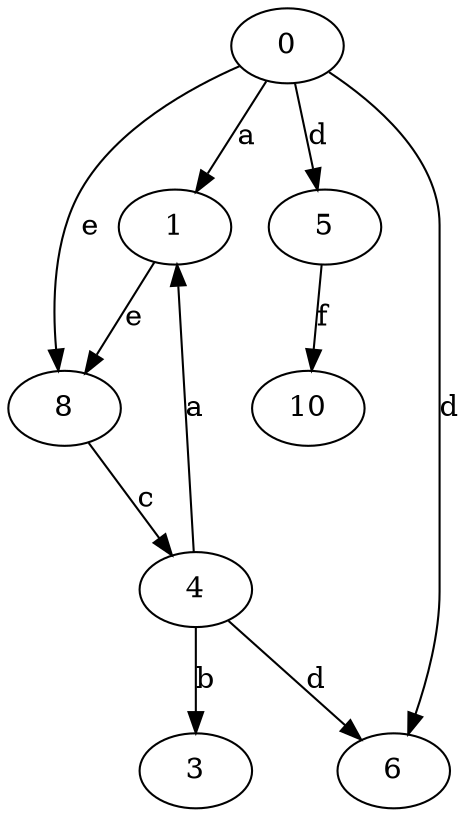 strict digraph  {
0;
1;
3;
4;
5;
6;
8;
10;
0 -> 1  [label=a];
0 -> 5  [label=d];
0 -> 6  [label=d];
0 -> 8  [label=e];
1 -> 8  [label=e];
4 -> 1  [label=a];
4 -> 3  [label=b];
4 -> 6  [label=d];
5 -> 10  [label=f];
8 -> 4  [label=c];
}
